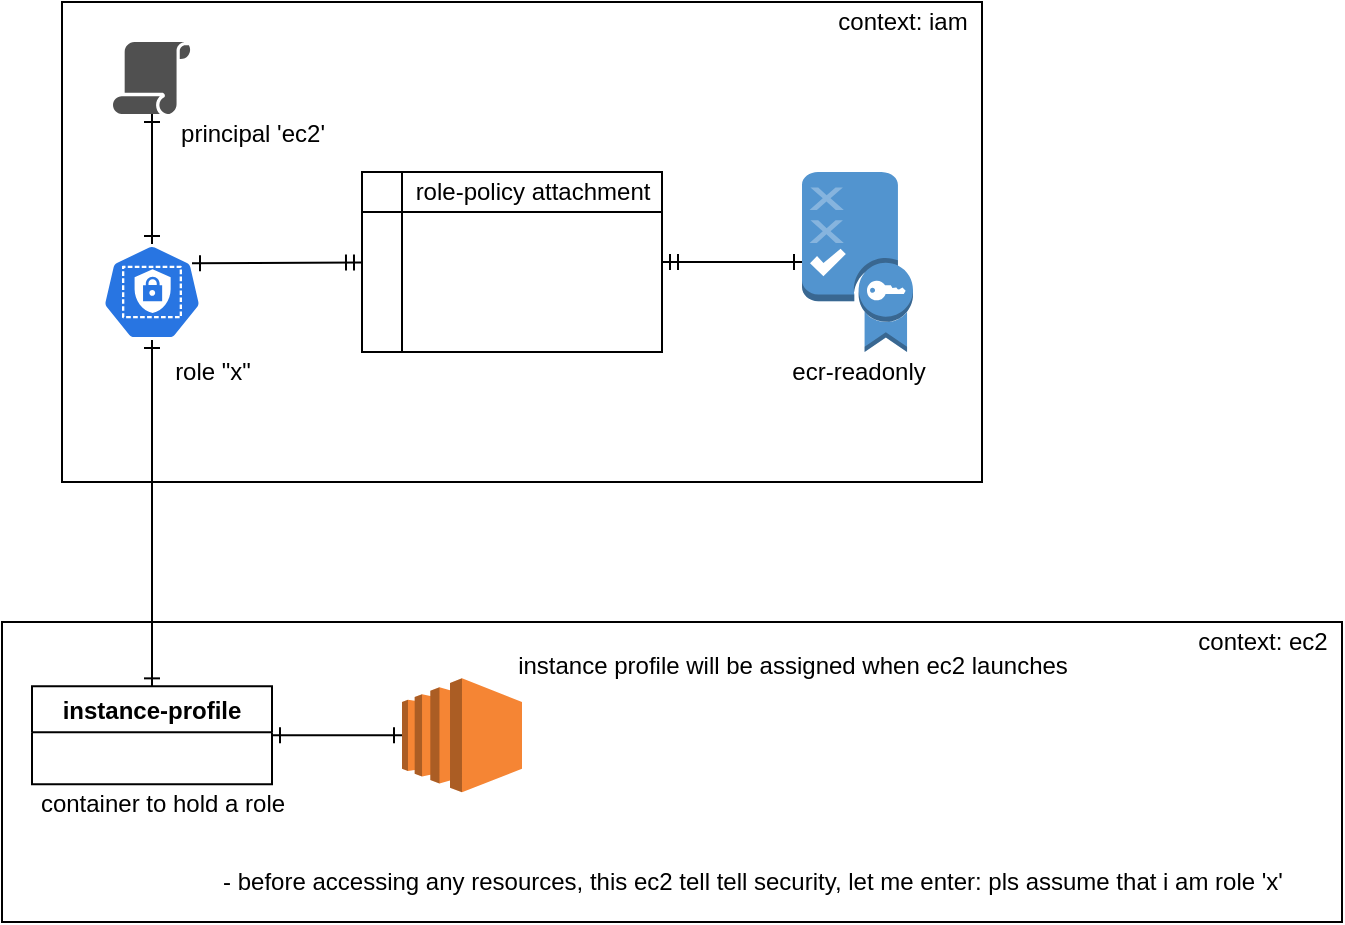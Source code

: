<mxfile version="13.1.3">
    <diagram id="6hGFLwfOUW9BJ-s0fimq" name="Page-1">
        <mxGraphModel dx="784" dy="616" grid="1" gridSize="10" guides="1" tooltips="1" connect="1" arrows="1" fold="1" page="1" pageScale="1" pageWidth="827" pageHeight="1169" math="0" shadow="0">
            <root>
                <mxCell id="0"/>
                <mxCell id="1" parent="0"/>
                <mxCell id="33" value="" style="rounded=0;whiteSpace=wrap;html=1;" vertex="1" parent="1">
                    <mxGeometry x="79" y="410" width="670" height="150" as="geometry"/>
                </mxCell>
                <mxCell id="31" value="" style="rounded=0;whiteSpace=wrap;html=1;" vertex="1" parent="1">
                    <mxGeometry x="109" y="100" width="460" height="240" as="geometry"/>
                </mxCell>
                <mxCell id="2" value="" style="outlineConnect=0;dashed=0;verticalLabelPosition=bottom;verticalAlign=top;align=center;html=1;shape=mxgraph.aws3.policy;fillColor=#5294CF;gradientColor=none;" vertex="1" parent="1">
                    <mxGeometry x="479" y="185" width="55.5" height="90" as="geometry"/>
                </mxCell>
                <mxCell id="18" style="edgeStyle=none;rounded=0;orthogonalLoop=1;jettySize=auto;html=1;entryX=0.5;entryY=0;entryDx=0;entryDy=0;startArrow=ERone;startFill=0;endArrow=ERone;endFill=0;" edge="1" parent="1" source="3" target="40">
                    <mxGeometry relative="1" as="geometry">
                        <mxPoint x="154" y="435.678" as="targetPoint"/>
                    </mxGeometry>
                </mxCell>
                <mxCell id="39" style="edgeStyle=none;rounded=0;orthogonalLoop=1;jettySize=auto;html=1;startArrow=ERone;startFill=0;endArrow=ERone;endFill=0;" edge="1" parent="1" source="3" target="35">
                    <mxGeometry relative="1" as="geometry"/>
                </mxCell>
                <mxCell id="3" value="" style="html=1;dashed=0;whitespace=wrap;fillColor=#2875E2;strokeColor=#ffffff;points=[[0.005,0.63,0],[0.1,0.2,0],[0.9,0.2,0],[0.5,0,0],[0.995,0.63,0],[0.72,0.99,0],[0.5,1,0],[0.28,0.99,0]];shape=mxgraph.kubernetes.icon;prIcon=role" vertex="1" parent="1">
                    <mxGeometry x="129" y="221" width="50" height="48" as="geometry"/>
                </mxCell>
                <mxCell id="6" value="" style="group" vertex="1" connectable="0" parent="1">
                    <mxGeometry x="259" y="185" width="150" height="90" as="geometry"/>
                </mxCell>
                <mxCell id="4" value="" style="shape=internalStorage;whiteSpace=wrap;html=1;backgroundOutline=1;" vertex="1" parent="6">
                    <mxGeometry width="150" height="90" as="geometry"/>
                </mxCell>
                <mxCell id="5" value="role-policy attachment" style="text;html=1;align=center;verticalAlign=middle;resizable=0;points=[];autosize=1;" vertex="1" parent="6">
                    <mxGeometry x="20" width="130" height="20" as="geometry"/>
                </mxCell>
                <mxCell id="7" style="rounded=0;orthogonalLoop=1;jettySize=auto;html=1;entryX=0.9;entryY=0.2;entryDx=0;entryDy=0;entryPerimeter=0;endArrow=ERone;endFill=0;startArrow=ERmandOne;startFill=0;" edge="1" parent="1" source="4" target="3">
                    <mxGeometry relative="1" as="geometry"/>
                </mxCell>
                <mxCell id="8" style="edgeStyle=none;rounded=0;orthogonalLoop=1;jettySize=auto;html=1;exitX=1;exitY=0.5;exitDx=0;exitDy=0;startArrow=ERmandOne;startFill=0;endArrow=ERone;endFill=0;entryX=0;entryY=0.5;entryDx=0;entryDy=0;entryPerimeter=0;" edge="1" parent="1" source="4" target="2">
                    <mxGeometry relative="1" as="geometry">
                        <mxPoint x="469" y="205" as="targetPoint"/>
                    </mxGeometry>
                </mxCell>
                <mxCell id="17" style="edgeStyle=none;rounded=0;orthogonalLoop=1;jettySize=auto;html=1;startArrow=ERone;startFill=0;endArrow=ERone;endFill=0;entryX=1;entryY=0.5;entryDx=0;entryDy=0;exitX=0;exitY=0.5;exitDx=0;exitDy=0;exitPerimeter=0;" edge="1" parent="1" source="15" target="40">
                    <mxGeometry relative="1" as="geometry">
                        <mxPoint x="214" y="470.678" as="targetPoint"/>
                    </mxGeometry>
                </mxCell>
                <mxCell id="15" value="" style="outlineConnect=0;dashed=0;verticalLabelPosition=bottom;verticalAlign=top;align=center;html=1;shape=mxgraph.aws3.ec2;fillColor=#F58534;gradientColor=none;" vertex="1" parent="1">
                    <mxGeometry x="279" y="438.18" width="60" height="57" as="geometry"/>
                </mxCell>
                <mxCell id="16" value="" style="group" vertex="1" connectable="0" parent="1">
                    <mxGeometry x="109" y="435.678" width="120" height="70.002" as="geometry"/>
                </mxCell>
                <mxCell id="19" style="edgeStyle=none;rounded=0;orthogonalLoop=1;jettySize=auto;html=1;exitX=1;exitY=0.75;exitDx=0;exitDy=0;startArrow=ERmandOne;startFill=0;endArrow=ERone;endFill=0;" edge="1" parent="16">
                    <mxGeometry relative="1" as="geometry">
                        <mxPoint x="105" y="52.5" as="sourcePoint"/>
                        <mxPoint x="105" y="52.5" as="targetPoint"/>
                    </mxGeometry>
                </mxCell>
                <mxCell id="23" value="ecr-readonly" style="text;html=1;align=center;verticalAlign=middle;resizable=0;points=[];autosize=1;" vertex="1" parent="1">
                    <mxGeometry x="466.75" y="275" width="80" height="20" as="geometry"/>
                </mxCell>
                <mxCell id="28" value="instance profile will be assigned when ec2 launches" style="text;html=1;align=center;verticalAlign=middle;resizable=0;points=[];autosize=1;" vertex="1" parent="1">
                    <mxGeometry x="329" y="422.18" width="290" height="20" as="geometry"/>
                </mxCell>
                <mxCell id="29" value="role &quot;x&quot;" style="text;html=1;align=center;verticalAlign=middle;resizable=0;points=[];autosize=1;" vertex="1" parent="1">
                    <mxGeometry x="159" y="275" width="50" height="20" as="geometry"/>
                </mxCell>
                <mxCell id="30" value="- before accessing any resources, this ec2 tell tell security, let me enter: pls assume that i am role 'x'" style="text;html=1;align=center;verticalAlign=middle;resizable=0;points=[];autosize=1;" vertex="1" parent="1">
                    <mxGeometry x="184" y="530" width="540" height="20" as="geometry"/>
                </mxCell>
                <mxCell id="32" value="context: iam" style="text;html=1;align=center;verticalAlign=middle;resizable=0;points=[];autosize=1;" vertex="1" parent="1">
                    <mxGeometry x="489" y="100" width="80" height="20" as="geometry"/>
                </mxCell>
                <mxCell id="34" value="context: ec2" style="text;html=1;align=center;verticalAlign=middle;resizable=0;points=[];autosize=1;" vertex="1" parent="1">
                    <mxGeometry x="669" y="410" width="80" height="20" as="geometry"/>
                </mxCell>
                <mxCell id="35" value="" style="pointerEvents=1;shadow=0;dashed=0;html=1;strokeColor=none;fillColor=#505050;labelPosition=center;verticalLabelPosition=bottom;verticalAlign=top;outlineConnect=0;align=center;shape=mxgraph.office.security.policy;direction=east;" vertex="1" parent="1">
                    <mxGeometry x="134.5" y="120" width="39" height="36" as="geometry"/>
                </mxCell>
                <mxCell id="38" value="principal 'ec2'" style="text;html=1;align=center;verticalAlign=middle;resizable=0;points=[];autosize=1;" vertex="1" parent="1">
                    <mxGeometry x="159" y="156" width="90" height="20" as="geometry"/>
                </mxCell>
                <mxCell id="40" value="instance-profile" style="swimlane;" vertex="1" parent="1">
                    <mxGeometry x="94" y="442.18" width="120" height="49" as="geometry"/>
                </mxCell>
                <mxCell id="41" value="container to hold a role" style="text;html=1;align=center;verticalAlign=middle;resizable=0;points=[];autosize=1;" vertex="1" parent="1">
                    <mxGeometry x="89" y="491.18" width="140" height="20" as="geometry"/>
                </mxCell>
            </root>
        </mxGraphModel>
    </diagram>
</mxfile>